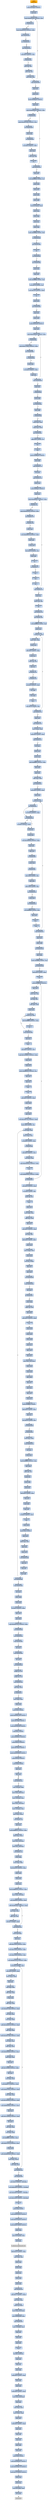 digraph G {
node[shape=rectangle,style=filled,fillcolor=lightsteelblue,color=lightsteelblue]
bgcolor="transparent"
a0x00581603pushl_ecx[label="start\npushl %ecx",fillcolor="orange",color="lightgrey"];
a0x00581604pushl_0xc6085UINT32[label="0x00581604\npushl $0xc6085<UINT32>"];
a0x00581609popl_ecx[label="0x00581609\npopl %ecx"];
a0x0058160acmpl_0x8de81b0eUINT32_edi[label="0x0058160a\ncmpl $0x8de81b0e<UINT32>, %edi"];
a0x00581610je_0x0058161a[label="0x00581610\nje 0x0058161a"];
a0x00581612cmpl_0xa66cf55fUINT32_edx[label="0x00581612\ncmpl $0xa66cf55f<UINT32>, %edx"];
a0x00581618jne_0x0058161b[label="0x00581618\njne 0x0058161b"];
a0x0058161bjns_0x00581625[label="0x0058161b\njns 0x00581625"];
a0x0058161djne_0x00581625[label="0x0058161d\njne 0x00581625"];
a0x00581625subl_0x0UINT32_esi[label="0x00581625\nsubl $0x0<UINT32>, %esi"];
a0x0058162bje_0x00581635[label="0x0058162b\nje 0x00581635"];
a0x00581635xorb_dl_ah[label="0x00581635\nxorb %dl, %ah"];
a0x00581637xorb_dl_ah[label="0x00581637\nxorb %dl, %ah"];
a0x00581639testl_edi_edi[label="0x00581639\ntestl %edi, %edi"];
a0x0058163bloop_0x0058160a[label="0x0058163b\nloop 0x0058160a"];
a0x0058163dpopl_ecx[label="0x0058163d\npopl %ecx"];
a0x0058163epushl_ecx[label="0x0058163e\npushl %ecx"];
a0x0058163fpushl_0xbb929UINT32[label="0x0058163f\npushl $0xbb929<UINT32>"];
a0x00581644popl_ecx[label="0x00581644\npopl %ecx"];
a0x00581645cmpl_0xa9e9bde6UINT32_edi[label="0x00581645\ncmpl $0xa9e9bde6<UINT32>, %edi"];
a0x0058164bje_0x00581655[label="0x0058164b\nje 0x00581655"];
a0x0058164dcmpl_0xa28b7a8aUINT32_edi[label="0x0058164d\ncmpl $0xa28b7a8a<UINT32>, %edi"];
a0x00581653jne_0x00581656[label="0x00581653\njne 0x00581656"];
a0x00581656pushl_ebp[label="0x00581656\npushl %ebp"];
a0x00581657jle_0x0058165f[label="0x00581657\njle 0x0058165f"];
a0x00581659xorl_0x0UINT32_ebx[label="0x00581659\nxorl $0x0<UINT32>, %ebx"];
a0x0058165fpopl_ebp[label="0x0058165f\npopl %ebp"];
a0x00581660testb_dl_dl[label="0x00581660\ntestb %dl, %dl"];
a0x00581662cld_[label="0x00581662\ncld "];
a0x00581663loop_0x00581645[label="0x00581663\nloop 0x00581645"];
a0x00581665popl_ecx[label="0x00581665\npopl %ecx"];
a0x00581666rolw_0xffffffd0UINT8_si[label="0x00581666\nrolw $0xffffffd0<UINT8>, %si"];
a0x0058166apushl_eax[label="0x0058166a\npushl %eax"];
a0x0058166bpushl_ecx[label="0x0058166b\npushl %ecx"];
a0x0058166cpushl_edx[label="0x0058166c\npushl %edx"];
a0x0058166dpushl_ebx[label="0x0058166d\npushl %ebx"];
a0x0058166eleal_0x10esp__eax[label="0x0058166e\nleal 0x10(%esp), %eax"];
a0x00581672pushl_eax[label="0x00581672\npushl %eax"];
a0x00581673pushl_ebp[label="0x00581673\npushl %ebp"];
a0x00581674pushl_esi[label="0x00581674\npushl %esi"];
a0x00581675pushl_edi[label="0x00581675\npushl %edi"];
a0x00581676andw_0xffffffffUINT8_bx[label="0x00581676\nandw $0xffffffff<UINT8>, %bx"];
a0x0058167aje_0x00581682[label="0x0058167a\nje 0x00581682"];
a0x0058167cjae_0x00581682[label="0x0058167c\njae 0x00581682"];
a0x00581682cld_[label="0x00581682\ncld "];
a0x00581683jg_0x0058168c[label="0x00581683\njg 0x0058168c"];
a0x00581685jle_0x0058168c[label="0x00581685\njle 0x0058168c"];
a0x0058168cpushl_esi[label="0x0058168c\npushl %esi"];
a0x0058168dpopl_esi[label="0x0058168d\npopl %esi"];
a0x0058168eandw_0xffffffffUINT8_ax[label="0x0058168e\nandw $0xffffffff<UINT8>, %ax"];
a0x00581692rolw_0x70UINT8_cx[label="0x00581692\nrolw $0x70<UINT8>, %cx"];
a0x00581696movl_0x13fUINT32_edx[label="0x00581696\nmovl $0x13f<UINT32>, %edx"];
a0x0058169bclc_[label="0x0058169b\nclc "];
a0x0058169cpushl_ecx[label="0x0058169c\npushl %ecx"];
a0x0058169djae_0x005816a5[label="0x0058169d\njae 0x005816a5"];
a0x005816a5popl_ecx[label="0x005816a5\npopl %ecx"];
a0x005816a6pushl_ecx[label="0x005816a6\npushl %ecx"];
a0x005816a7pushl_0xbd7dfUINT32[label="0x005816a7\npushl $0xbd7df<UINT32>"];
a0x005816acpopl_ecx[label="0x005816ac\npopl %ecx"];
a0x005816adcmpl_0x9c5bf446UINT32_ecx[label="0x005816ad\ncmpl $0x9c5bf446<UINT32>, %ecx"];
a0x005816b3je_0x005816bd[label="0x005816b3\nje 0x005816bd"];
a0x005816b5cmpl_0x9c11c9eaUINT32_ebx[label="0x005816b5\ncmpl $0x9c11c9ea<UINT32>, %ebx"];
a0x005816bbjne_0x005816be[label="0x005816bb\njne 0x005816be"];
a0x005816beja_0x005816c8[label="0x005816be\nja 0x005816c8"];
a0x005816c0pushl_eax[label="0x005816c0\npushl %eax"];
a0x005816c1xorl_0x0UINT32_eax[label="0x005816c1\nxorl $0x0<UINT32>, %eax"];
a0x005816c7popl_eax[label="0x005816c7\npopl %eax"];
a0x005816c8loop_0x005816ad[label="0x005816c8\nloop 0x005816ad"];
a0x005816capopl_ecx[label="0x005816ca\npopl %ecx"];
a0x005816cbjl_0x005816d5[label="0x005816cb\njl 0x005816d5"];
a0x005816cdpushl_ebp[label="0x005816cd\npushl %ebp"];
a0x005816cejnl_0x005816d4[label="0x005816ce\njnl 0x005816d4"];
a0x005816d4popl_ebp[label="0x005816d4\npopl %ebp"];
a0x005816d5jl_0x005816db[label="0x005816d5\njl 0x005816db"];
a0x005816d7xchgl_eax_edx[label="0x005816d7\nxchgl %eax, %edx"];
a0x005816d9xchgl_eax_edx[label="0x005816d9\nxchgl %eax, %edx"];
a0x005816dbjae_0x005816e3[label="0x005816db\njae 0x005816e3"];
a0x005816e3addb_0x0UINT8_cl[label="0x005816e3\naddb $0x0<UINT8>, %cl"];
a0x005816e6cmc_[label="0x005816e6\ncmc "];
a0x005816e7nop_[label="0x005816e7\nnop "];
a0x005816e8pushl_0xfffff949UINT32[label="0x005816e8\npushl $0xfffff949<UINT32>"];
a0x005816edpopl_ebp[label="0x005816ed\npopl %ebp"];
a0x005816eeloop_0x00581712[label="0x005816ee\nloop 0x00581712"];
a0x00581712incl_ecx[label="0x00581712\nincl %ecx"];
a0x00581713jmp_0x00581745[label="0x00581713\njmp 0x00581745"];
a0x00581745pushl_ecx[label="0x00581745\npushl %ecx"];
a0x00581746pushl_0x9faa3UINT32[label="0x00581746\npushl $0x9faa3<UINT32>"];
a0x0058174bpopl_ecx[label="0x0058174b\npopl %ecx"];
a0x0058174ccmpl_0xadbbdfccUINT32_esp[label="0x0058174c\ncmpl $0xadbbdfcc<UINT32>, %esp"];
a0x00581752je_0x0058175c[label="0x00581752\nje 0x0058175c"];
a0x00581754cmpl_0x84e825f3UINT32_ebx[label="0x00581754\ncmpl $0x84e825f3<UINT32>, %ebx"];
a0x0058175ajne_0x0058175d[label="0x0058175a\njne 0x0058175d"];
a0x0058175dja_0x00581766[label="0x0058175d\nja 0x00581766"];
a0x0058175fpushl_edx[label="0x0058175f\npushl %edx"];
a0x00581760movl_0xb00f314UINT32_edx[label="0x00581760\nmovl $0xb00f314<UINT32>, %edx"];
a0x00581765popl_edx[label="0x00581765\npopl %edx"];
a0x00581766pushl_ebx[label="0x00581766\npushl %ebx"];
a0x00581767rolw_0x70UINT8_di[label="0x00581767\nrolw $0x70<UINT8>, %di"];
a0x0058176bpopl_ebx[label="0x0058176b\npopl %ebx"];
a0x0058176cstc_[label="0x0058176c\nstc "];
a0x0058176djnl_0x00581777[label="0x0058176d\njnl 0x00581777"];
a0x00581777cmc_[label="0x00581777\ncmc "];
a0x00581778cmc_[label="0x00581778\ncmc "];
a0x00581779stc_[label="0x00581779\nstc "];
a0x0058177aloop_0x0058174c[label="0x0058177a\nloop 0x0058174c"];
a0x0058177cpopl_ecx[label="0x0058177c\npopl %ecx"];
a0x0058177dtestw_ax_ax[label="0x0058177d\ntestw %ax, %ax"];
a0x00581780cld_[label="0x00581780\ncld "];
a0x00581781call_0x00581786[label="0x00581781\ncall 0x00581786"];
a0x00581786jbe_0x0058178b[label="0x00581786\njbe 0x0058178b"];
a0x00581788rolb_0xffffffe0UINT8_ah[label="0x00581788\nrolb $0xffffffe0<UINT8>, %ah"];
a0x0058178bpushl_ecx[label="0x0058178b\npushl %ecx"];
a0x0058178cmovzbl_cl_ecx[label="0x0058178c\nmovzbl %cl, %ecx"];
a0x0058178fcmpl_ebx_ebx[label="0x0058178f\ncmpl %ebx, %ebx"];
a0x00581791pushl_ecx[label="0x00581791\npushl %ecx"];
a0x00581792addl_0x4UINT8_esp[label="0x00581792\naddl $0x4<UINT8>, %esp"];
a0x00581795pushl_ecx[label="0x00581795\npushl %ecx"];
a0x00581796testw_sp_sp[label="0x00581796\ntestw %sp, %sp"];
a0x00581799popl_ecx[label="0x00581799\npopl %ecx"];
a0x0058179ajg_0x005817a4[label="0x0058179a\njg 0x005817a4"];
a0x0058179cjp_0x005817a4[label="0x0058179c\njp 0x005817a4"];
a0x0058179eorl_0x0UINT32_esi[label="0x0058179e\norl $0x0<UINT32>, %esi"];
a0x005817a4incl_ebp[label="0x005817a4\nincl %ebp"];
a0x005817a5decl_ebp[label="0x005817a5\ndecl %ebp"];
a0x005817a6cmc_[label="0x005817a6\ncmc "];
a0x005817a7rolw_0x70UINT8_ax[label="0x005817a7\nrolw $0x70<UINT8>, %ax"];
a0x005817abloop_0x0058178c[label="0x005817ab\nloop 0x0058178c"];
a0x005817adpopl_ecx[label="0x005817ad\npopl %ecx"];
a0x005817aejmp_0x005817d1[label="0x005817ae\njmp 0x005817d1"];
a0x005817d1movl_esp__ebx[label="0x005817d1\nmovl (%esp), %ebx"];
a0x005817d4addl_0x4UINT8_esp[label="0x005817d4\naddl $0x4<UINT8>, %esp"];
a0x005817d7loop_0x005817fc[label="0x005817d7\nloop 0x005817fc"];
a0x005817fcincl_ecx[label="0x005817fc\nincl %ecx"];
a0x005817fdpushl_ecx[label="0x005817fd\npushl %ecx"];
a0x005817fepushl_eax[label="0x005817fe\npushl %eax"];
a0x005817ffandl_0xffffffffUINT32_eax[label="0x005817ff\nandl $0xffffffff<UINT32>, %eax"];
a0x00581804popl_eax[label="0x00581804\npopl %eax"];
a0x00581805popl_ecx[label="0x00581805\npopl %ecx"];
a0x00581806addl_ebx_ebp[label="0x00581806\naddl %ebx, %ebp"];
a0x00581808jbe_0x00581810[label="0x00581808\njbe 0x00581810"];
a0x00581810addl_0x0UINT8_eax[label="0x00581810\naddl $0x0<UINT8>, %eax"];
a0x00581813pushl_ecx[label="0x00581813\npushl %ecx"];
a0x00581814movzbl_cl_ecx[label="0x00581814\nmovzbl %cl, %ecx"];
a0x00581817jbe_0x0058181e[label="0x00581817\njbe 0x0058181e"];
a0x00581819xorl_0x0UINT32_eax[label="0x00581819\nxorl $0x0<UINT32>, %eax"];
a0x0058181ejae_0x00581825[label="0x0058181e\njae 0x00581825"];
a0x00581825pushl_ecx[label="0x00581825\npushl %ecx"];
a0x00581826pushl_edi[label="0x00581826\npushl %edi"];
a0x00581827testl_0x2806cf9UINT32_eax[label="0x00581827\ntestl $0x2806cf9<UINT32>, %eax"];
a0x0058182cpopl_edi[label="0x0058182c\npopl %edi"];
a0x0058182dpopl_ecx[label="0x0058182d\npopl %ecx"];
a0x0058182ejp_0x00581838[label="0x0058182e\njp 0x00581838"];
a0x00581830pushl_edx[label="0x00581830\npushl %edx"];
a0x00581831jl_0x00581837[label="0x00581831\njl 0x00581837"];
a0x00581833subw_0x0UINT8_bx[label="0x00581833\nsubw $0x0<UINT8>, %bx"];
a0x00581837popl_edx[label="0x00581837\npopl %edx"];
a0x00581838addw_0x0UINT8_bp[label="0x00581838\naddw $0x0<UINT8>, %bp"];
a0x0058183cjnp_0x00581845[label="0x0058183c\njnp 0x00581845"];
a0x0058183epushl_eax[label="0x0058183e\npushl %eax"];
a0x0058183fjbe_0x00581844[label="0x0058183f\njbe 0x00581844"];
a0x00581841roll_0xffffffa0UINT8_edi[label="0x00581841\nroll $0xffffffa0<UINT8>, %edi"];
a0x00581844popl_eax[label="0x00581844\npopl %eax"];
a0x00581845fnop_[label="0x00581845\nfnop "];
a0x00581847cmc_[label="0x00581847\ncmc "];
a0x00581848loop_0x00581814[label="0x00581848\nloop 0x00581814"];
a0x00581820orl_0x0UINT32_eax[label="0x00581820\norl $0x0<UINT32>, %eax"];
a0x0058184apopl_ecx[label="0x0058184a\npopl %ecx"];
a0x0058184bpushl_ebp[label="0x0058184b\npushl %ebp"];
a0x0058184cjnl_0x00581851[label="0x0058184c\njnl 0x00581851"];
a0x00581851popl_ebp[label="0x00581851\npopl %ebp"];
a0x00581852andw_0xffffffffUINT8_sp[label="0x00581852\nandw $0xffffffff<UINT8>, %sp"];
a0x00581856jnl_0x0058185b[label="0x00581856\njnl 0x0058185b"];
a0x00581858addl_0x0UINT8_ebp[label="0x00581858\naddl $0x0<UINT8>, %ebp"];
a0x0058185bnop_[label="0x0058185b\nnop "];
a0x0058185cpushl_0xfffff87dUINT32[label="0x0058185c\npushl $0xfffff87d<UINT32>"];
a0x00581861popl_edi[label="0x00581861\npopl %edi"];
a0x00581862testw_ax_ax[label="0x00581862\ntestw %ax, %ax"];
a0x00581865orb_bh_bh[label="0x00581865\norb %bh, %bh"];
a0x00581867addl_ebx_edi[label="0x00581867\naddl %ebx, %edi"];
a0x00581869pushl_ecx[label="0x00581869\npushl %ecx"];
a0x0058186amovzbl_cl_ecx[label="0x0058186a\nmovzbl %cl, %ecx"];
a0x0058186dandl_0xffffffffUINT32_ecx[label="0x0058186d\nandl $0xffffffff<UINT32>, %ecx"];
a0x00581873clc_[label="0x00581873\nclc "];
a0x00581874loop_0x0058186a[label="0x00581874\nloop 0x0058186a"];
a0x00581876popl_ecx[label="0x00581876\npopl %ecx"];
a0x00581877cmc_[label="0x00581877\ncmc "];
a0x00581878subl_0x0UINT32_esi[label="0x00581878\nsubl $0x0<UINT32>, %esi"];
a0x0058187ecmpl_0x7e206997UINT32_ecx[label="0x0058187e\ncmpl $0x7e206997<UINT32>, %ecx"];
a0x00581884pushl_esi[label="0x00581884\npushl %esi"];
a0x00581885pushl_esi[label="0x00581885\npushl %esi"];
a0x00581886testw_0xffffb934UINT16_ax[label="0x00581886\ntestw $0xffffb934<UINT16>, %ax"];
a0x0058188apopl_esi[label="0x0058188a\npopl %esi"];
a0x0058188bpopl_esi[label="0x0058188b\npopl %esi"];
a0x0058188cstd_[label="0x0058188c\nstd "];
a0x0058188dcld_[label="0x0058188d\ncld "];
a0x0058188esubl_0x0UINT32_eax[label="0x0058188e\nsubl $0x0<UINT32>, %eax"];
a0x00581894pushl_ebx[label="0x00581894\npushl %ebx"];
a0x00581895decl_ebx[label="0x00581895\ndecl %ebx"];
a0x00581896popl_ebx[label="0x00581896\npopl %ebx"];
a0x00581897testl_0xcc601741UINT32_eax[label="0x00581897\ntestl $0xcc601741<UINT32>, %eax"];
a0x0058189csubw_0x0UINT8_di[label="0x0058189c\nsubw $0x0<UINT8>, %di"];
a0x005818a0leal_edi__esi[label="0x005818a0\nleal (%edi), %esi"];
a0x005818a2movl_esi__esi[label="0x005818a2\nmovl (%esi), %esi"];
a0x005818a4roll_0x60UINT8_ecx[label="0x005818a4\nroll $0x60<UINT8>, %ecx"];
a0x005818a7je_0x005818af[label="0x005818a7\nje 0x005818af"];
a0x005818a9subl_0x0UINT32_ecx[label="0x005818a9\nsubl $0x0<UINT32>, %ecx"];
a0x005818afleal_esi__esi[label="0x005818af\nleal (%esi), %esi"];
a0x005818b1cmpl_0x83ae6c6cUINT32_eax[label="0x005818b1\ncmpl $0x83ae6c6c<UINT32>, %eax"];
a0x005818b6cmc_[label="0x005818b6\ncmc "];
a0x005818b7testl_0xff000000UINT32_edi_[label="0x005818b7\ntestl $0xff000000<UINT32>, (%edi)"];
a0x005818bdje_0x0058185c[label="0x005818bd\nje 0x0058185c"];
a0x005818c3subl_0x0UINT32_eax[label="0x005818c3\nsubl $0x0<UINT32>, %eax"];
a0x005818c8orw_0x0UINT8_dx[label="0x005818c8\norw $0x0<UINT8>, %dx"];
a0x005818cctestb_bl_bl[label="0x005818cc\ntestb %bl, %bl"];
a0x005818cecmc_[label="0x005818ce\ncmc "];
a0x005818cfpushl_ecx[label="0x005818cf\npushl %ecx"];
a0x005818d0movl_edx_ecx[label="0x005818d0\nmovl %edx, %ecx"];
a0x005818d2addl_ecx_esi[label="0x005818d2\naddl %ecx, %esi"];
a0x005818d4popl_ecx[label="0x005818d4\npopl %ecx"];
a0x005818d5subl_0x0UINT32_eax[label="0x005818d5\nsubl $0x0<UINT32>, %eax"];
a0x005818daorb_dh_dh[label="0x005818da\norb %dh, %dh"];
a0x005818dcaddl_0x0UINT8_edx[label="0x005818dc\naddl $0x0<UINT8>, %edx"];
a0x005818dfpushl_eax[label="0x005818df\npushl %eax"];
a0x005818e0movl_ebp__eax[label="0x005818e0\nmovl (%ebp), %eax"];
a0x005818e3pushl_eax[label="0x005818e3\npushl %eax"];
a0x005818e4xorl_esi_esp_[label="0x005818e4\nxorl %esi, (%esp)"];
a0x005818e7popl_esi[label="0x005818e7\npopl %esi"];
a0x005818e8popl_eax[label="0x005818e8\npopl %eax"];
a0x005818e9jno_0x005818ef[label="0x005818e9\njno 0x005818ef"];
a0x005818efloop_0x0058193e[label="0x005818ef\nloop 0x0058193e"];
a0x0058193eincl_ecx[label="0x0058193e\nincl %ecx"];
a0x0058193fjl_0x00581945[label="0x0058193f\njl 0x00581945"];
a0x00581941pushl_ebp[label="0x00581941\npushl %ebp"];
a0x00581942cmpb_dl_dh[label="0x00581942\ncmpb %dl, %dh"];
a0x00581944popl_ebp[label="0x00581944\npopl %ebp"];
a0x00581945addl_0x0UINT32_ebx[label="0x00581945\naddl $0x0<UINT32>, %ebx"];
a0x0058194bclc_[label="0x0058194b\nclc "];
a0x0058194cpushl_edi[label="0x0058194c\npushl %edi"];
a0x0058194dpushl_eax[label="0x0058194d\npushl %eax"];
a0x0058194epushl_ebp[label="0x0058194e\npushl %ebp"];
a0x0058194fpushl_esi[label="0x0058194f\npushl %esi"];
a0x00581950popl_eax[label="0x00581950\npopl %eax"];
a0x00581951popl_edi[label="0x00581951\npopl %edi"];
a0x00581952stosl_eax_es_edi_[label="0x00581952\nstosl %eax, %es:(%edi)"];
a0x00581953pushl_eax[label="0x00581953\npushl %eax"];
a0x00581954pushl_edi[label="0x00581954\npushl %edi"];
a0x00581955popl_ebp[label="0x00581955\npopl %ebp"];
a0x00581956popl_esi[label="0x00581956\npopl %esi"];
a0x00581957popl_eax[label="0x00581957\npopl %eax"];
a0x00581958popl_edi[label="0x00581958\npopl %edi"];
a0x00581959pushl_esi[label="0x00581959\npushl %esi"];
a0x0058195apushl_0xffffffccUINT8[label="0x0058195a\npushl $0xffffffcc<UINT8>"];
a0x0058195caddl_0x4UINT8_esp[label="0x0058195c\naddl $0x4<UINT8>, %esp"];
a0x0058195fpopl_esi[label="0x0058195f\npopl %esi"];
a0x00581960rorl_0x20UINT8_esi[label="0x00581960\nrorl $0x20<UINT8>, %esi"];
a0x00581963jle_0x00581969[label="0x00581963\njle 0x00581969"];
a0x00581965jo_0x00581969[label="0x00581965\njo 0x00581969"];
a0x00581967movl_ecx_ecx[label="0x00581967\nmovl %ecx, %ecx"];
a0x00581969loop_0x00581975[label="0x00581969\nloop 0x00581975"];
a0x00581975incl_ecx[label="0x00581975\nincl %ecx"];
a0x00581976pushl_ebp[label="0x00581976\npushl %ebp"];
a0x00581977andl_0xffffffffUINT32_esi[label="0x00581977\nandl $0xffffffff<UINT32>, %esi"];
a0x0058197dpopl_ebp[label="0x0058197d\npopl %ebp"];
a0x0058197eandw_di_di[label="0x0058197e\nandw %di, %di"];
a0x00581981pushl_esi[label="0x00581981\npushl %esi"];
a0x00581982pushl_ebp[label="0x00581982\npushl %ebp"];
a0x00581983pushl_ecx[label="0x00581983\npushl %ecx"];
a0x00581984addl_0x0UINT8_eax[label="0x00581984\naddl $0x0<UINT8>, %eax"];
a0x00581987popl_ecx[label="0x00581987\npopl %ecx"];
a0x00581988popl_ebp[label="0x00581988\npopl %ebp"];
a0x00581989popl_esi[label="0x00581989\npopl %esi"];
a0x0058198aorl_0x0UINT32_edi[label="0x0058198a\norl $0x0<UINT32>, %edi"];
a0x00581990nop_[label="0x00581990\nnop "];
a0x00581991pushl_eax[label="0x00581991\npushl %eax"];
a0x00581992pushl_0x1UINT8[label="0x00581992\npushl $0x1<UINT8>"];
a0x00581994popl_eax[label="0x00581994\npopl %eax"];
a0x00581995addl_eax_edi[label="0x00581995\naddl %eax, %edi"];
a0x00581997popl_eax[label="0x00581997\npopl %eax"];
a0x00581998pushl_esi[label="0x00581998\npushl %esi"];
a0x00581999call_0x00581a84[label="0x00581999\ncall 0x00581a84"];
a0x00581a84popl_esi[label="0x00581a84\npopl %esi"];
a0x00581a85popl_esi[label="0x00581a85\npopl %esi"];
a0x00581a86decl_edx[label="0x00581a86\ndecl %edx"];
a0x00581a87jne_0x005818a0[label="0x00581a87\njne 0x005818a0"];
a0x00581a8dloop_0x00581aeb[label="0x00581a8d\nloop 0x00581aeb"];
a0x00581aebincl_ecx[label="0x00581aeb\nincl %ecx"];
a0x00581aecpushl_ebp[label="0x00581aec\npushl %ebp"];
a0x00581aedpushl_eax[label="0x00581aed\npushl %eax"];
a0x00581aeeorl_0x0UINT32_ebp[label="0x00581aee\norl $0x0<UINT32>, %ebp"];
a0x00581af4popl_eax[label="0x00581af4\npopl %eax"];
a0x00581af5popl_ebp[label="0x00581af5\npopl %ebp"];
a0x00581af6cmpl_0xa0603782UINT32_eax[label="0x00581af6\ncmpl $0xa0603782<UINT32>, %eax"];
a0x00581afbjne_0x00581b05[label="0x00581afb\njne 0x00581b05"];
a0x00581b05jmp_0x00581b53[label="0x00581b05\njmp 0x00581b53"];
a0x00581b53loop_0x00581b6c[label="0x00581b53\nloop 0x00581b6c"];
a0x00581b6cincl_ecx[label="0x00581b6c\nincl %ecx"];
a0x00581b6dloop_0x00581bda[label="0x00581b6d\nloop 0x00581bda"];
a0x00581bdaincl_ecx[label="0x00581bda\nincl %ecx"];
a0x00581bdbjae_0x00581be1[label="0x00581bdb\njae 0x00581be1"];
a0x00581bddxchgb_cl_al[label="0x00581bdd\nxchgb %cl, %al"];
a0x00581bdfxchgb_cl_al[label="0x00581bdf\nxchgb %cl, %al"];
a0x00581be1jmp_0x00581c83[label="0x00581be1\njmp 0x00581c83"];
a0x00581c83xorl_esi_esi[label="0x00581c83\nxorl %esi, %esi"];
a0x00581c85je_0x005810cf[label="0x00581c85\nje 0x005810cf"];
a0x005810cfmovl_edx_eax[label="0x005810cf\nmovl %edx, %eax"];
a0x005810d1pushl_eax[label="0x005810d1\npushl %eax"];
a0x005810d2pushl_0x0UINT8[label="0x005810d2\npushl $0x0<UINT8>"];
a0x005810d4pushl_0x98465186UINT32[label="0x005810d4\npushl $0x98465186<UINT32>"];
a0x005810d9pushl_0x7f038UINT32[label="0x005810d9\npushl $0x7f038<UINT32>"];
a0x005810depushl_0xc40a168UINT32[label="0x005810de\npushl $0xc40a168<UINT32>"];
a0x005810e3pushl_0x1UINT8[label="0x005810e3\npushl $0x1<UINT8>"];
a0x005810e5pushl_0x40001cUINT32[label="0x005810e5\npushl $0x40001c<UINT32>"];
a0x005810eapushl_0xa23UINT32[label="0x005810ea\npushl $0xa23<UINT32>"];
a0x005810efpushl_0x7f034UINT32[label="0x005810ef\npushl $0x7f034<UINT32>"];
a0x005810f4pushl_0xab168c00UINT32[label="0x005810f4\npushl $0xab168c00<UINT32>"];
a0x005810f9pushl_0xc98UINT32[label="0x005810f9\npushl $0xc98<UINT32>"];
a0x005810fepushl_0x8UINT8[label="0x005810fe\npushl $0x8<UINT8>"];
a0x00581100popl_ecx[label="0x00581100\npopl %ecx"];
a0x00581101popl_eax[label="0x00581101\npopl %eax"];
a0x00581102loop_0x00581101[label="0x00581102\nloop 0x00581101"];
a0x00581104movl__4esp__eax[label="0x00581104\nmovl -4(%esp), %eax"];
a0x00581108movl_eax_0x8esp_[label="0x00581108\nmovl %eax, 0x8(%esp)"];
a0x0058110cmovl__24esp__eax[label="0x0058110c\nmovl -24(%esp), %eax"];
a0x00581110movl_eax_0x4esp_[label="0x00581110\nmovl %eax, 0x4(%esp)"];
a0x00581114movl__32esp__eax[label="0x00581114\nmovl -32(%esp), %eax"];
a0x00581118movl_eax_esp_[label="0x00581118\nmovl %eax, (%esp)"];
a0x0058111bcall_0x00581120[label="0x0058111b\ncall 0x00581120"];
a0x00581120popl_eax[label="0x00581120\npopl %eax"];
a0x00581121andl_0xfffff000UINT32_eax[label="0x00581121\nandl $0xfffff000<UINT32>, %eax"];
a0x00581126addl_eax_esp_[label="0x00581126\naddl %eax, (%esp)"];
a0x00581129addl_eax_0x4esp_[label="0x00581129\naddl %eax, 0x4(%esp)"];
a0x0058112daddl_eax_0x8esp_[label="0x0058112d\naddl %eax, 0x8(%esp)"];
a0x00581131call_0x00581147[label="0x00581131\ncall 0x00581147"];
a0x00581147pushl_ebp[label="0x00581147\npushl %ebp"];
a0x00581148movl_esp_ebp[label="0x00581148\nmovl %esp, %ebp"];
a0x0058114asubl_0x200UINT32_esp[label="0x0058114a\nsubl $0x200<UINT32>, %esp"];
a0x00581150pushl_ebx[label="0x00581150\npushl %ebx"];
a0x00581151pushl_edi[label="0x00581151\npushl %edi"];
a0x00581152pushl_esi[label="0x00581152\npushl %esi"];
a0x00581153andl_0xffff0000UINT32_eax[label="0x00581153\nandl $0xffff0000<UINT32>, %eax"];
a0x00581158movl_eax__80ebp_[label="0x00581158\nmovl %eax, -80(%ebp)"];
a0x0058115bmovl_0x8000UINT32_ecx[label="0x0058115b\nmovl $0x8000<UINT32>, %ecx"];
a0x00581160addl_0xaf631837UINT32_eax[label="0x00581160\naddl $0xaf631837<UINT32>, %eax"];
a0x00581165xorl_eax_ebx[label="0x00581165\nxorl %eax, %ebx"];
a0x00581167addw_ax_bx[label="0x00581167\naddw %ax, %bx"];
a0x0058116aroll_0x7UINT8_ebx[label="0x0058116a\nroll $0x7<UINT8>, %ebx"];
a0x0058116dloop_0x00581160[label="0x0058116d\nloop 0x00581160"];
a0x0058116fpushl_0x8ebp_[label="0x0058116f\npushl 0x8(%ebp)"];
a0x00581172popl_ecx[label="0x00581172\npopl %ecx"];
a0x00581173addl_0x15200UINT32_ecx[label="0x00581173\naddl $0x15200<UINT32>, %ecx"];
a0x00581179movl_0x15200UINT32_ebx[label="0x00581179\nmovl $0x15200<UINT32>, %ebx"];
a0x0058117emovl_0x15200UINT32_edi[label="0x0058117e\nmovl $0x15200<UINT32>, %edi"];
a0x00581183movl_0x94b16c33UINT32_edx[label="0x00581183\nmovl $0x94b16c33<UINT32>, %edx"];
a0x00581188subl_0x4UINT8_edi[label="0x00581188\nsubl $0x4<UINT8>, %edi"];
a0x0058118bsubl_0x4UINT8_ecx[label="0x0058118b\nsubl $0x4<UINT8>, %ecx"];
a0x0058118emovl_ecx__eax[label="0x0058118e\nmovl (%ecx), %eax"];
a0x00581190negl_eax[label="0x00581190\nnegl %eax"];
a0x00581192subl_edx_eax[label="0x00581192\nsubl %edx, %eax"];
a0x00581194addl_edi_eax[label="0x00581194\naddl %edi, %eax"];
a0x00581196bswap_eax[label="0x00581196\nbswap %eax"];
a0x00581198addl_edi_eax[label="0x00581198\naddl %edi, %eax"];
a0x0058119asubl_0xba857ee6UINT32_eax[label="0x0058119a\nsubl $0xba857ee6<UINT32>, %eax"];
a0x005811a0xorl_edi_eax[label="0x005811a0\nxorl %edi, %eax"];
a0x005811a2xorl_edx_eax[label="0x005811a2\nxorl %edx, %eax"];
a0x005811a4addl_0x1baaaa7aUINT32_eax[label="0x005811a4\naddl $0x1baaaa7a<UINT32>, %eax"];
a0x005811aaaddl_edi_eax[label="0x005811aa\naddl %edi, %eax"];
a0x005811acaddl_0x3d33728bUINT32_edx[label="0x005811ac\naddl $0x3d33728b<UINT32>, %edx"];
a0x005811b2xorl_edx_eax[label="0x005811b2\nxorl %edx, %eax"];
a0x005811b4addl_edi_eax[label="0x005811b4\naddl %edi, %eax"];
a0x005811b6subl_0x9e06d0efUINT32_eax[label="0x005811b6\nsubl $0x9e06d0ef<UINT32>, %eax"];
a0x005811bcaddl_edx_eax[label="0x005811bc\naddl %edx, %eax"];
a0x005811benegl_eax[label="0x005811be\nnegl %eax"];
a0x005811c0addl_0x7033f93UINT32_edx[label="0x005811c0\naddl $0x7033f93<UINT32>, %edx"];
a0x005811c6notl_eax[label="0x005811c6\nnotl %eax"];
a0x005811c8xorl_edx_eax[label="0x005811c8\nxorl %edx, %eax"];
a0x005811casubl_0xd6277UINT32_eax[label="0x005811ca\nsubl $0xd6277<UINT32>, %eax"];
a0x005811d0addl_0xdb25c841UINT32_eax[label="0x005811d0\naddl $0xdb25c841<UINT32>, %eax"];
a0x005811d6subl_edx_eax[label="0x005811d6\nsubl %edx, %eax"];
a0x005811d8subl_0x22606d1eUINT32_edx[label="0x005811d8\nsubl $0x22606d1e<UINT32>, %edx"];
a0x005811desubl_0xf694e900UINT32_eax[label="0x005811de\nsubl $0xf694e900<UINT32>, %eax"];
a0x005811e4negl_eax[label="0x005811e4\nnegl %eax"];
a0x005811e6addl_0x51ce8009UINT32_eax[label="0x005811e6\naddl $0x51ce8009<UINT32>, %eax"];
a0x005811ecnotl_eax[label="0x005811ec\nnotl %eax"];
a0x005811eesubl_edi_eax[label="0x005811ee\nsubl %edi, %eax"];
a0x005811f0xorl_edx_eax[label="0x005811f0\nxorl %edx, %eax"];
a0x005811f2rorl_0xffffff81UINT8_eax[label="0x005811f2\nrorl $0xffffff81<UINT8>, %eax"];
a0x005811f5addl_0x8f72ec1aUINT32_eax[label="0x005811f5\naddl $0x8f72ec1a<UINT32>, %eax"];
a0x005811fbbswap_eax[label="0x005811fb\nbswap %eax"];
a0x005811fdaddl_0x68b98cabUINT32_edx[label="0x005811fd\naddl $0x68b98cab<UINT32>, %edx"];
a0x00581203movl_eax_ecx_[label="0x00581203\nmovl %eax, (%ecx)"];
a0x00581205testl_edi_edi[label="0x00581205\ntestl %edi, %edi"];
a0x00581207jne_0x00581188[label="0x00581207\njne 0x00581188"];
a0x0058120dcall_0x0058159b[label="0x0058120d\ncall 0x0058159b"];
a0x0058159bmovl_0x0UINT32__68ebp_[label="0x0058159b\nmovl $0x0<UINT32>, -68(%ebp)"];
a0x005815a2movl_0x81000UINT32__72ebp_[label="0x005815a2\nmovl $0x81000<UINT32>, -72(%ebp)"];
a0x005815a9movl_0x1603UINT32__76ebp_[label="0x005815a9\nmovl $0x1603<UINT32>, -76(%ebp)"];
a0x005815b0movl_0x15200UINT32__84ebp_[label="0x005815b0\nmovl $0x15200<UINT32>, -84(%ebp)"];
a0x005815b7ret[label="0x005815b7\nret"];
a0x00581212pushl_0x0UINT8[label="0x00581212\npushl $0x0<UINT8>"];
a0x00581214pushl_0x6c6c642eUINT32[label="0x00581214\npushl $0x6c6c642e<UINT32>"];
a0x00581219pushl_0x32336c65UINT32[label="0x00581219\npushl $0x32336c65<UINT32>"];
a0x0058121epushl_0x6e72656bUINT32[label="0x0058121e\npushl $0x6e72656b<UINT32>"];
a0x00581223pushl_esp[label="0x00581223\npushl %esp"];
a0x00581224movl_0x10ebp__eax[label="0x00581224\nmovl 0x10(%ebp), %eax"];
a0x00581227call_eax_[label="0x00581227\ncall (%eax)"];
LoadLibraryA_kernel32_dll[label="LoadLibraryA@kernel32.dll",fillcolor="lightgrey",color="lightgrey"];
a0x00581229addl_0x10UINT8_esp[label="0x00581229\naddl $0x10<UINT8>, %esp"];
a0x0058122cmovl_eax_edi[label="0x0058122c\nmovl %eax, %edi"];
a0x0058122epushl_eax[label="0x0058122e\npushl %eax"];
a0x0058122fpushl_ebp[label="0x0058122f\npushl %ebp"];
a0x00581230pushl_esi[label="0x00581230\npushl %esi"];
a0x00581231pushl_edi[label="0x00581231\npushl %edi"];
a0x00581232pushl_ebx[label="0x00581232\npushl %ebx"];
a0x00581233call_0x00581238[label="0x00581233\ncall 0x00581238"];
a0x00581238addl_0x17UINT8_esp_[label="0x00581238\naddl $0x17<UINT8>, (%esp)"];
a0x0058123cxorl_eax_eax[label="0x0058123c\nxorl %eax, %eax"];
a0x0058123epushl_fs_eax_[label="0x0058123e\npushl %fs:(%eax)"];
a0x00581241movl_esp_fs_eax_[label="0x00581241\nmovl %esp, %fs:(%eax)"];
a0x00581244movl_0x00000000_eax[label="0x00581244\nmovl 0x00000000, %eax"];
a0x0058124ajmp_0x00581591[label="0x0058124a\njmp 0x00581591"];
a0x00581591movl__12ebp__ecx[label="0x00581591\nmovl -12(%ebp), %ecx"];
a0x00581594popl_esi[label="0x00581594\npopl %esi"];
a0x00581595popl_edi[label="0x00581595\npopl %edi"];
a0x00581596popl_ebx[label="0x00581596\npopl %ebx"];
a0x00581597leave_[label="0x00581597\nleave "];
a0x00581598ret_0xcUINT16[label="0x00581598\nret $0xc<UINT16>"];
a0x00581136popl_edi[label="0x00581136\npopl %edi"];
a0x00581137popl_esi[label="0x00581137\npopl %esi"];
a0x00581138popl_ebp[label="0x00581138\npopl %ebp"];
a0x00581139addl_0x4UINT8_esp[label="0x00581139\naddl $0x4<UINT8>, %esp"];
a0x0058113cpopl_ebx[label="0x0058113c\npopl %ebx"];
a0x0058113dpopl_edx[label="0x0058113d\npopl %edx"];
a0x0058113eaddl_0x8UINT8_esp[label="0x0058113e\naddl $0x8<UINT8>, %esp"];
a0x00581141movl_ecx_0x4esp_[label="0x00581141\nmovl %ecx, 0x4(%esp)"];
a0x00581145jmp_eax[label="0x00581145\njmp %eax"];
a0x0058124fmovl_fs_0_ecx[label="0x0058124f\nmovl %fs:0, %ecx"];
a0x00581256movl_ecx__esp[label="0x00581256\nmovl (%ecx), %esp"];
a0x00581258popl_fs_0[label="0x00581258\npopl %fs:0"];
a0x0058125faddl_0x4UINT8_esp[label="0x0058125f\naddl $0x4<UINT8>, %esp"];
a0x00581262popl_ebx[label="0x00581262\npopl %ebx"];
a0x00581263popl_edi[label="0x00581263\npopl %edi"];
a0x00581264popl_esi[label="0x00581264\npopl %esi"];
a0x00581265popl_ebp[label="0x00581265\npopl %ebp"];
a0x00581266popl_eax[label="0x00581266\npopl %eax"];
a0x00581267pushl_0x0UINT8[label="0x00581267\npushl $0x0<UINT8>"];
a0x00581269pushl_0x636f6c6cUINT32[label="0x00581269\npushl $0x636f6c6c<UINT32>"];
a0x0058126epushl_0x416c6175UINT32[label="0x0058126e\npushl $0x416c6175<UINT32>"];
a0x00581273pushl_0x74726956UINT32[label="0x00581273\npushl $0x74726956<UINT32>"];
a0x00581278pushl_esp[label="0x00581278\npushl %esp"];
a0x00581279pushl_eax[label="0x00581279\npushl %eax"];
a0x0058127amovl_0xcebp__eax[label="0x0058127a\nmovl 0xc(%ebp), %eax"];
a0x0058127dcall_eax_[label="0x0058127d\ncall (%eax)"];
a0x00000000[label="0x00000000",fillcolor="lightgrey",color="lightgrey"];
a0x00581603pushl_ecx -> a0x00581604pushl_0xc6085UINT32 [color="#000000"];
a0x00581604pushl_0xc6085UINT32 -> a0x00581609popl_ecx [color="#000000"];
a0x00581609popl_ecx -> a0x0058160acmpl_0x8de81b0eUINT32_edi [color="#000000"];
a0x0058160acmpl_0x8de81b0eUINT32_edi -> a0x00581610je_0x0058161a [color="#000000"];
a0x00581610je_0x0058161a -> a0x00581612cmpl_0xa66cf55fUINT32_edx [color="#000000",label="F"];
a0x00581612cmpl_0xa66cf55fUINT32_edx -> a0x00581618jne_0x0058161b [color="#000000"];
a0x00581618jne_0x0058161b -> a0x0058161bjns_0x00581625 [color="#000000",label="T"];
a0x0058161bjns_0x00581625 -> a0x0058161djne_0x00581625 [color="#000000",label="F"];
a0x0058161djne_0x00581625 -> a0x00581625subl_0x0UINT32_esi [color="#000000",label="T"];
a0x00581625subl_0x0UINT32_esi -> a0x0058162bje_0x00581635 [color="#000000"];
a0x0058162bje_0x00581635 -> a0x00581635xorb_dl_ah [color="#000000",label="T"];
a0x00581635xorb_dl_ah -> a0x00581637xorb_dl_ah [color="#000000"];
a0x00581637xorb_dl_ah -> a0x00581639testl_edi_edi [color="#000000"];
a0x00581639testl_edi_edi -> a0x0058163bloop_0x0058160a [color="#000000"];
a0x0058163bloop_0x0058160a -> a0x0058160acmpl_0x8de81b0eUINT32_edi [color="#000000",label="T"];
a0x0058163bloop_0x0058160a -> a0x0058163dpopl_ecx [color="#000000",label="F"];
a0x0058163dpopl_ecx -> a0x0058163epushl_ecx [color="#000000"];
a0x0058163epushl_ecx -> a0x0058163fpushl_0xbb929UINT32 [color="#000000"];
a0x0058163fpushl_0xbb929UINT32 -> a0x00581644popl_ecx [color="#000000"];
a0x00581644popl_ecx -> a0x00581645cmpl_0xa9e9bde6UINT32_edi [color="#000000"];
a0x00581645cmpl_0xa9e9bde6UINT32_edi -> a0x0058164bje_0x00581655 [color="#000000"];
a0x0058164bje_0x00581655 -> a0x0058164dcmpl_0xa28b7a8aUINT32_edi [color="#000000",label="F"];
a0x0058164dcmpl_0xa28b7a8aUINT32_edi -> a0x00581653jne_0x00581656 [color="#000000"];
a0x00581653jne_0x00581656 -> a0x00581656pushl_ebp [color="#000000",label="T"];
a0x00581656pushl_ebp -> a0x00581657jle_0x0058165f [color="#000000"];
a0x00581657jle_0x0058165f -> a0x00581659xorl_0x0UINT32_ebx [color="#000000",label="F"];
a0x00581659xorl_0x0UINT32_ebx -> a0x0058165fpopl_ebp [color="#000000"];
a0x0058165fpopl_ebp -> a0x00581660testb_dl_dl [color="#000000"];
a0x00581660testb_dl_dl -> a0x00581662cld_ [color="#000000"];
a0x00581662cld_ -> a0x00581663loop_0x00581645 [color="#000000"];
a0x00581663loop_0x00581645 -> a0x00581645cmpl_0xa9e9bde6UINT32_edi [color="#000000",label="T"];
a0x00581663loop_0x00581645 -> a0x00581665popl_ecx [color="#000000",label="F"];
a0x00581665popl_ecx -> a0x00581666rolw_0xffffffd0UINT8_si [color="#000000"];
a0x00581666rolw_0xffffffd0UINT8_si -> a0x0058166apushl_eax [color="#000000"];
a0x0058166apushl_eax -> a0x0058166bpushl_ecx [color="#000000"];
a0x0058166bpushl_ecx -> a0x0058166cpushl_edx [color="#000000"];
a0x0058166cpushl_edx -> a0x0058166dpushl_ebx [color="#000000"];
a0x0058166dpushl_ebx -> a0x0058166eleal_0x10esp__eax [color="#000000"];
a0x0058166eleal_0x10esp__eax -> a0x00581672pushl_eax [color="#000000"];
a0x00581672pushl_eax -> a0x00581673pushl_ebp [color="#000000"];
a0x00581673pushl_ebp -> a0x00581674pushl_esi [color="#000000"];
a0x00581674pushl_esi -> a0x00581675pushl_edi [color="#000000"];
a0x00581675pushl_edi -> a0x00581676andw_0xffffffffUINT8_bx [color="#000000"];
a0x00581676andw_0xffffffffUINT8_bx -> a0x0058167aje_0x00581682 [color="#000000"];
a0x0058167aje_0x00581682 -> a0x0058167cjae_0x00581682 [color="#000000",label="F"];
a0x0058167cjae_0x00581682 -> a0x00581682cld_ [color="#000000",label="T"];
a0x00581682cld_ -> a0x00581683jg_0x0058168c [color="#000000"];
a0x00581683jg_0x0058168c -> a0x00581685jle_0x0058168c [color="#000000",label="F"];
a0x00581685jle_0x0058168c -> a0x0058168cpushl_esi [color="#000000",label="T"];
a0x0058168cpushl_esi -> a0x0058168dpopl_esi [color="#000000"];
a0x0058168dpopl_esi -> a0x0058168eandw_0xffffffffUINT8_ax [color="#000000"];
a0x0058168eandw_0xffffffffUINT8_ax -> a0x00581692rolw_0x70UINT8_cx [color="#000000"];
a0x00581692rolw_0x70UINT8_cx -> a0x00581696movl_0x13fUINT32_edx [color="#000000"];
a0x00581696movl_0x13fUINT32_edx -> a0x0058169bclc_ [color="#000000"];
a0x0058169bclc_ -> a0x0058169cpushl_ecx [color="#000000"];
a0x0058169cpushl_ecx -> a0x0058169djae_0x005816a5 [color="#000000"];
a0x0058169djae_0x005816a5 -> a0x005816a5popl_ecx [color="#000000",label="T"];
a0x005816a5popl_ecx -> a0x005816a6pushl_ecx [color="#000000"];
a0x005816a6pushl_ecx -> a0x005816a7pushl_0xbd7dfUINT32 [color="#000000"];
a0x005816a7pushl_0xbd7dfUINT32 -> a0x005816acpopl_ecx [color="#000000"];
a0x005816acpopl_ecx -> a0x005816adcmpl_0x9c5bf446UINT32_ecx [color="#000000"];
a0x005816adcmpl_0x9c5bf446UINT32_ecx -> a0x005816b3je_0x005816bd [color="#000000"];
a0x005816b3je_0x005816bd -> a0x005816b5cmpl_0x9c11c9eaUINT32_ebx [color="#000000",label="F"];
a0x005816b5cmpl_0x9c11c9eaUINT32_ebx -> a0x005816bbjne_0x005816be [color="#000000"];
a0x005816bbjne_0x005816be -> a0x005816beja_0x005816c8 [color="#000000",label="T"];
a0x005816beja_0x005816c8 -> a0x005816c0pushl_eax [color="#000000",label="F"];
a0x005816c0pushl_eax -> a0x005816c1xorl_0x0UINT32_eax [color="#000000"];
a0x005816c1xorl_0x0UINT32_eax -> a0x005816c7popl_eax [color="#000000"];
a0x005816c7popl_eax -> a0x005816c8loop_0x005816ad [color="#000000"];
a0x005816c8loop_0x005816ad -> a0x005816adcmpl_0x9c5bf446UINT32_ecx [color="#000000",label="T"];
a0x005816c8loop_0x005816ad -> a0x005816capopl_ecx [color="#000000",label="F"];
a0x005816capopl_ecx -> a0x005816cbjl_0x005816d5 [color="#000000"];
a0x005816cbjl_0x005816d5 -> a0x005816cdpushl_ebp [color="#000000",label="F"];
a0x005816cdpushl_ebp -> a0x005816cejnl_0x005816d4 [color="#000000"];
a0x005816cejnl_0x005816d4 -> a0x005816d4popl_ebp [color="#000000",label="T"];
a0x005816d4popl_ebp -> a0x005816d5jl_0x005816db [color="#000000"];
a0x005816d5jl_0x005816db -> a0x005816d7xchgl_eax_edx [color="#000000",label="F"];
a0x005816d7xchgl_eax_edx -> a0x005816d9xchgl_eax_edx [color="#000000"];
a0x005816d9xchgl_eax_edx -> a0x005816dbjae_0x005816e3 [color="#000000"];
a0x005816dbjae_0x005816e3 -> a0x005816e3addb_0x0UINT8_cl [color="#000000",label="T"];
a0x005816e3addb_0x0UINT8_cl -> a0x005816e6cmc_ [color="#000000"];
a0x005816e6cmc_ -> a0x005816e7nop_ [color="#000000"];
a0x005816e7nop_ -> a0x005816e8pushl_0xfffff949UINT32 [color="#000000"];
a0x005816e8pushl_0xfffff949UINT32 -> a0x005816edpopl_ebp [color="#000000"];
a0x005816edpopl_ebp -> a0x005816eeloop_0x00581712 [color="#000000"];
a0x005816eeloop_0x00581712 -> a0x00581712incl_ecx [color="#000000",label="T"];
a0x00581712incl_ecx -> a0x00581713jmp_0x00581745 [color="#000000"];
a0x00581713jmp_0x00581745 -> a0x00581745pushl_ecx [color="#000000"];
a0x00581745pushl_ecx -> a0x00581746pushl_0x9faa3UINT32 [color="#000000"];
a0x00581746pushl_0x9faa3UINT32 -> a0x0058174bpopl_ecx [color="#000000"];
a0x0058174bpopl_ecx -> a0x0058174ccmpl_0xadbbdfccUINT32_esp [color="#000000"];
a0x0058174ccmpl_0xadbbdfccUINT32_esp -> a0x00581752je_0x0058175c [color="#000000"];
a0x00581752je_0x0058175c -> a0x00581754cmpl_0x84e825f3UINT32_ebx [color="#000000",label="F"];
a0x00581754cmpl_0x84e825f3UINT32_ebx -> a0x0058175ajne_0x0058175d [color="#000000"];
a0x0058175ajne_0x0058175d -> a0x0058175dja_0x00581766 [color="#000000",label="T"];
a0x0058175dja_0x00581766 -> a0x0058175fpushl_edx [color="#000000",label="F"];
a0x0058175fpushl_edx -> a0x00581760movl_0xb00f314UINT32_edx [color="#000000"];
a0x00581760movl_0xb00f314UINT32_edx -> a0x00581765popl_edx [color="#000000"];
a0x00581765popl_edx -> a0x00581766pushl_ebx [color="#000000"];
a0x00581766pushl_ebx -> a0x00581767rolw_0x70UINT8_di [color="#000000"];
a0x00581767rolw_0x70UINT8_di -> a0x0058176bpopl_ebx [color="#000000"];
a0x0058176bpopl_ebx -> a0x0058176cstc_ [color="#000000"];
a0x0058176cstc_ -> a0x0058176djnl_0x00581777 [color="#000000"];
a0x0058176djnl_0x00581777 -> a0x00581777cmc_ [color="#000000",label="T"];
a0x00581777cmc_ -> a0x00581778cmc_ [color="#000000"];
a0x00581778cmc_ -> a0x00581779stc_ [color="#000000"];
a0x00581779stc_ -> a0x0058177aloop_0x0058174c [color="#000000"];
a0x0058177aloop_0x0058174c -> a0x0058174ccmpl_0xadbbdfccUINT32_esp [color="#000000",label="T"];
a0x0058177aloop_0x0058174c -> a0x0058177cpopl_ecx [color="#000000",label="F"];
a0x0058177cpopl_ecx -> a0x0058177dtestw_ax_ax [color="#000000"];
a0x0058177dtestw_ax_ax -> a0x00581780cld_ [color="#000000"];
a0x00581780cld_ -> a0x00581781call_0x00581786 [color="#000000"];
a0x00581781call_0x00581786 -> a0x00581786jbe_0x0058178b [color="#000000"];
a0x00581786jbe_0x0058178b -> a0x00581788rolb_0xffffffe0UINT8_ah [color="#000000",label="F"];
a0x00581788rolb_0xffffffe0UINT8_ah -> a0x0058178bpushl_ecx [color="#000000"];
a0x0058178bpushl_ecx -> a0x0058178cmovzbl_cl_ecx [color="#000000"];
a0x0058178cmovzbl_cl_ecx -> a0x0058178fcmpl_ebx_ebx [color="#000000"];
a0x0058178fcmpl_ebx_ebx -> a0x00581791pushl_ecx [color="#000000"];
a0x00581791pushl_ecx -> a0x00581792addl_0x4UINT8_esp [color="#000000"];
a0x00581792addl_0x4UINT8_esp -> a0x00581795pushl_ecx [color="#000000"];
a0x00581795pushl_ecx -> a0x00581796testw_sp_sp [color="#000000"];
a0x00581796testw_sp_sp -> a0x00581799popl_ecx [color="#000000"];
a0x00581799popl_ecx -> a0x0058179ajg_0x005817a4 [color="#000000"];
a0x0058179ajg_0x005817a4 -> a0x0058179cjp_0x005817a4 [color="#000000",label="F"];
a0x0058179cjp_0x005817a4 -> a0x0058179eorl_0x0UINT32_esi [color="#000000",label="F"];
a0x0058179eorl_0x0UINT32_esi -> a0x005817a4incl_ebp [color="#000000"];
a0x005817a4incl_ebp -> a0x005817a5decl_ebp [color="#000000"];
a0x005817a5decl_ebp -> a0x005817a6cmc_ [color="#000000"];
a0x005817a6cmc_ -> a0x005817a7rolw_0x70UINT8_ax [color="#000000"];
a0x005817a7rolw_0x70UINT8_ax -> a0x005817abloop_0x0058178c [color="#000000"];
a0x005817abloop_0x0058178c -> a0x0058178cmovzbl_cl_ecx [color="#000000",label="T"];
a0x005817abloop_0x0058178c -> a0x005817adpopl_ecx [color="#000000",label="F"];
a0x005817adpopl_ecx -> a0x005817aejmp_0x005817d1 [color="#000000"];
a0x005817aejmp_0x005817d1 -> a0x005817d1movl_esp__ebx [color="#000000"];
a0x005817d1movl_esp__ebx -> a0x005817d4addl_0x4UINT8_esp [color="#000000"];
a0x005817d4addl_0x4UINT8_esp -> a0x005817d7loop_0x005817fc [color="#000000"];
a0x005817d7loop_0x005817fc -> a0x005817fcincl_ecx [color="#000000",label="T"];
a0x005817fcincl_ecx -> a0x005817fdpushl_ecx [color="#000000"];
a0x005817fdpushl_ecx -> a0x005817fepushl_eax [color="#000000"];
a0x005817fepushl_eax -> a0x005817ffandl_0xffffffffUINT32_eax [color="#000000"];
a0x005817ffandl_0xffffffffUINT32_eax -> a0x00581804popl_eax [color="#000000"];
a0x00581804popl_eax -> a0x00581805popl_ecx [color="#000000"];
a0x00581805popl_ecx -> a0x00581806addl_ebx_ebp [color="#000000"];
a0x00581806addl_ebx_ebp -> a0x00581808jbe_0x00581810 [color="#000000"];
a0x00581808jbe_0x00581810 -> a0x00581810addl_0x0UINT8_eax [color="#000000",label="T"];
a0x00581810addl_0x0UINT8_eax -> a0x00581813pushl_ecx [color="#000000"];
a0x00581813pushl_ecx -> a0x00581814movzbl_cl_ecx [color="#000000"];
a0x00581814movzbl_cl_ecx -> a0x00581817jbe_0x0058181e [color="#000000"];
a0x00581817jbe_0x0058181e -> a0x00581819xorl_0x0UINT32_eax [color="#000000",label="F"];
a0x00581819xorl_0x0UINT32_eax -> a0x0058181ejae_0x00581825 [color="#000000"];
a0x0058181ejae_0x00581825 -> a0x00581825pushl_ecx [color="#000000",label="T"];
a0x00581825pushl_ecx -> a0x00581826pushl_edi [color="#000000"];
a0x00581826pushl_edi -> a0x00581827testl_0x2806cf9UINT32_eax [color="#000000"];
a0x00581827testl_0x2806cf9UINT32_eax -> a0x0058182cpopl_edi [color="#000000"];
a0x0058182cpopl_edi -> a0x0058182dpopl_ecx [color="#000000"];
a0x0058182dpopl_ecx -> a0x0058182ejp_0x00581838 [color="#000000"];
a0x0058182ejp_0x00581838 -> a0x00581830pushl_edx [color="#000000",label="F"];
a0x00581830pushl_edx -> a0x00581831jl_0x00581837 [color="#000000"];
a0x00581831jl_0x00581837 -> a0x00581833subw_0x0UINT8_bx [color="#000000",label="F"];
a0x00581833subw_0x0UINT8_bx -> a0x00581837popl_edx [color="#000000"];
a0x00581837popl_edx -> a0x00581838addw_0x0UINT8_bp [color="#000000"];
a0x00581838addw_0x0UINT8_bp -> a0x0058183cjnp_0x00581845 [color="#000000"];
a0x0058183cjnp_0x00581845 -> a0x0058183epushl_eax [color="#000000",label="F"];
a0x0058183epushl_eax -> a0x0058183fjbe_0x00581844 [color="#000000"];
a0x0058183fjbe_0x00581844 -> a0x00581841roll_0xffffffa0UINT8_edi [color="#000000",label="F"];
a0x00581841roll_0xffffffa0UINT8_edi -> a0x00581844popl_eax [color="#000000"];
a0x00581844popl_eax -> a0x00581845fnop_ [color="#000000"];
a0x00581845fnop_ -> a0x00581847cmc_ [color="#000000"];
a0x00581847cmc_ -> a0x00581848loop_0x00581814 [color="#000000"];
a0x00581848loop_0x00581814 -> a0x00581814movzbl_cl_ecx [color="#000000",label="T"];
a0x00581817jbe_0x0058181e -> a0x0058181ejae_0x00581825 [color="#000000",label="T"];
a0x0058181ejae_0x00581825 -> a0x00581820orl_0x0UINT32_eax [color="#000000",label="F"];
a0x00581820orl_0x0UINT32_eax -> a0x00581825pushl_ecx [color="#000000"];
a0x00581848loop_0x00581814 -> a0x0058184apopl_ecx [color="#000000",label="F"];
a0x0058184apopl_ecx -> a0x0058184bpushl_ebp [color="#000000"];
a0x0058184bpushl_ebp -> a0x0058184cjnl_0x00581851 [color="#000000"];
a0x0058184cjnl_0x00581851 -> a0x00581851popl_ebp [color="#000000",label="T"];
a0x00581851popl_ebp -> a0x00581852andw_0xffffffffUINT8_sp [color="#000000"];
a0x00581852andw_0xffffffffUINT8_sp -> a0x00581856jnl_0x0058185b [color="#000000"];
a0x00581856jnl_0x0058185b -> a0x00581858addl_0x0UINT8_ebp [color="#000000",label="F"];
a0x00581858addl_0x0UINT8_ebp -> a0x0058185bnop_ [color="#000000"];
a0x0058185bnop_ -> a0x0058185cpushl_0xfffff87dUINT32 [color="#000000"];
a0x0058185cpushl_0xfffff87dUINT32 -> a0x00581861popl_edi [color="#000000"];
a0x00581861popl_edi -> a0x00581862testw_ax_ax [color="#000000"];
a0x00581862testw_ax_ax -> a0x00581865orb_bh_bh [color="#000000"];
a0x00581865orb_bh_bh -> a0x00581867addl_ebx_edi [color="#000000"];
a0x00581867addl_ebx_edi -> a0x00581869pushl_ecx [color="#000000"];
a0x00581869pushl_ecx -> a0x0058186amovzbl_cl_ecx [color="#000000"];
a0x0058186amovzbl_cl_ecx -> a0x0058186dandl_0xffffffffUINT32_ecx [color="#000000"];
a0x0058186dandl_0xffffffffUINT32_ecx -> a0x00581873clc_ [color="#000000"];
a0x00581873clc_ -> a0x00581874loop_0x0058186a [color="#000000"];
a0x00581874loop_0x0058186a -> a0x0058186amovzbl_cl_ecx [color="#000000",label="T"];
a0x00581874loop_0x0058186a -> a0x00581876popl_ecx [color="#000000",label="F"];
a0x00581876popl_ecx -> a0x00581877cmc_ [color="#000000"];
a0x00581877cmc_ -> a0x00581878subl_0x0UINT32_esi [color="#000000"];
a0x00581878subl_0x0UINT32_esi -> a0x0058187ecmpl_0x7e206997UINT32_ecx [color="#000000"];
a0x0058187ecmpl_0x7e206997UINT32_ecx -> a0x00581884pushl_esi [color="#000000"];
a0x00581884pushl_esi -> a0x00581885pushl_esi [color="#000000"];
a0x00581885pushl_esi -> a0x00581886testw_0xffffb934UINT16_ax [color="#000000"];
a0x00581886testw_0xffffb934UINT16_ax -> a0x0058188apopl_esi [color="#000000"];
a0x0058188apopl_esi -> a0x0058188bpopl_esi [color="#000000"];
a0x0058188bpopl_esi -> a0x0058188cstd_ [color="#000000"];
a0x0058188cstd_ -> a0x0058188dcld_ [color="#000000"];
a0x0058188dcld_ -> a0x0058188esubl_0x0UINT32_eax [color="#000000"];
a0x0058188esubl_0x0UINT32_eax -> a0x00581894pushl_ebx [color="#000000"];
a0x00581894pushl_ebx -> a0x00581895decl_ebx [color="#000000"];
a0x00581895decl_ebx -> a0x00581896popl_ebx [color="#000000"];
a0x00581896popl_ebx -> a0x00581897testl_0xcc601741UINT32_eax [color="#000000"];
a0x00581897testl_0xcc601741UINT32_eax -> a0x0058189csubw_0x0UINT8_di [color="#000000"];
a0x0058189csubw_0x0UINT8_di -> a0x005818a0leal_edi__esi [color="#000000"];
a0x005818a0leal_edi__esi -> a0x005818a2movl_esi__esi [color="#000000"];
a0x005818a2movl_esi__esi -> a0x005818a4roll_0x60UINT8_ecx [color="#000000"];
a0x005818a4roll_0x60UINT8_ecx -> a0x005818a7je_0x005818af [color="#000000"];
a0x005818a7je_0x005818af -> a0x005818a9subl_0x0UINT32_ecx [color="#000000",label="F"];
a0x005818a9subl_0x0UINT32_ecx -> a0x005818afleal_esi__esi [color="#000000"];
a0x005818afleal_esi__esi -> a0x005818b1cmpl_0x83ae6c6cUINT32_eax [color="#000000"];
a0x005818b1cmpl_0x83ae6c6cUINT32_eax -> a0x005818b6cmc_ [color="#000000"];
a0x005818b6cmc_ -> a0x005818b7testl_0xff000000UINT32_edi_ [color="#000000"];
a0x005818b7testl_0xff000000UINT32_edi_ -> a0x005818bdje_0x0058185c [color="#000000"];
a0x005818bdje_0x0058185c -> a0x005818c3subl_0x0UINT32_eax [color="#000000",label="F"];
a0x005818c3subl_0x0UINT32_eax -> a0x005818c8orw_0x0UINT8_dx [color="#000000"];
a0x005818c8orw_0x0UINT8_dx -> a0x005818cctestb_bl_bl [color="#000000"];
a0x005818cctestb_bl_bl -> a0x005818cecmc_ [color="#000000"];
a0x005818cecmc_ -> a0x005818cfpushl_ecx [color="#000000"];
a0x005818cfpushl_ecx -> a0x005818d0movl_edx_ecx [color="#000000"];
a0x005818d0movl_edx_ecx -> a0x005818d2addl_ecx_esi [color="#000000"];
a0x005818d2addl_ecx_esi -> a0x005818d4popl_ecx [color="#000000"];
a0x005818d4popl_ecx -> a0x005818d5subl_0x0UINT32_eax [color="#000000"];
a0x005818d5subl_0x0UINT32_eax -> a0x005818daorb_dh_dh [color="#000000"];
a0x005818daorb_dh_dh -> a0x005818dcaddl_0x0UINT8_edx [color="#000000"];
a0x005818dcaddl_0x0UINT8_edx -> a0x005818dfpushl_eax [color="#000000"];
a0x005818dfpushl_eax -> a0x005818e0movl_ebp__eax [color="#000000"];
a0x005818e0movl_ebp__eax -> a0x005818e3pushl_eax [color="#000000"];
a0x005818e3pushl_eax -> a0x005818e4xorl_esi_esp_ [color="#000000"];
a0x005818e4xorl_esi_esp_ -> a0x005818e7popl_esi [color="#000000"];
a0x005818e7popl_esi -> a0x005818e8popl_eax [color="#000000"];
a0x005818e8popl_eax -> a0x005818e9jno_0x005818ef [color="#000000"];
a0x005818e9jno_0x005818ef -> a0x005818efloop_0x0058193e [color="#000000",label="T"];
a0x005818efloop_0x0058193e -> a0x0058193eincl_ecx [color="#000000",label="T"];
a0x0058193eincl_ecx -> a0x0058193fjl_0x00581945 [color="#000000"];
a0x0058193fjl_0x00581945 -> a0x00581941pushl_ebp [color="#000000",label="F"];
a0x00581941pushl_ebp -> a0x00581942cmpb_dl_dh [color="#000000"];
a0x00581942cmpb_dl_dh -> a0x00581944popl_ebp [color="#000000"];
a0x00581944popl_ebp -> a0x00581945addl_0x0UINT32_ebx [color="#000000"];
a0x00581945addl_0x0UINT32_ebx -> a0x0058194bclc_ [color="#000000"];
a0x0058194bclc_ -> a0x0058194cpushl_edi [color="#000000"];
a0x0058194cpushl_edi -> a0x0058194dpushl_eax [color="#000000"];
a0x0058194dpushl_eax -> a0x0058194epushl_ebp [color="#000000"];
a0x0058194epushl_ebp -> a0x0058194fpushl_esi [color="#000000"];
a0x0058194fpushl_esi -> a0x00581950popl_eax [color="#000000"];
a0x00581950popl_eax -> a0x00581951popl_edi [color="#000000"];
a0x00581951popl_edi -> a0x00581952stosl_eax_es_edi_ [color="#000000"];
a0x00581952stosl_eax_es_edi_ -> a0x00581953pushl_eax [color="#000000"];
a0x00581953pushl_eax -> a0x00581954pushl_edi [color="#000000"];
a0x00581954pushl_edi -> a0x00581955popl_ebp [color="#000000"];
a0x00581955popl_ebp -> a0x00581956popl_esi [color="#000000"];
a0x00581956popl_esi -> a0x00581957popl_eax [color="#000000"];
a0x00581957popl_eax -> a0x00581958popl_edi [color="#000000"];
a0x00581958popl_edi -> a0x00581959pushl_esi [color="#000000"];
a0x00581959pushl_esi -> a0x0058195apushl_0xffffffccUINT8 [color="#000000"];
a0x0058195apushl_0xffffffccUINT8 -> a0x0058195caddl_0x4UINT8_esp [color="#000000"];
a0x0058195caddl_0x4UINT8_esp -> a0x0058195fpopl_esi [color="#000000"];
a0x0058195fpopl_esi -> a0x00581960rorl_0x20UINT8_esi [color="#000000"];
a0x00581960rorl_0x20UINT8_esi -> a0x00581963jle_0x00581969 [color="#000000"];
a0x00581963jle_0x00581969 -> a0x00581965jo_0x00581969 [color="#000000",label="F"];
a0x00581965jo_0x00581969 -> a0x00581967movl_ecx_ecx [color="#000000",label="F"];
a0x00581967movl_ecx_ecx -> a0x00581969loop_0x00581975 [color="#000000"];
a0x00581969loop_0x00581975 -> a0x00581975incl_ecx [color="#000000",label="T"];
a0x00581975incl_ecx -> a0x00581976pushl_ebp [color="#000000"];
a0x00581976pushl_ebp -> a0x00581977andl_0xffffffffUINT32_esi [color="#000000"];
a0x00581977andl_0xffffffffUINT32_esi -> a0x0058197dpopl_ebp [color="#000000"];
a0x0058197dpopl_ebp -> a0x0058197eandw_di_di [color="#000000"];
a0x0058197eandw_di_di -> a0x00581981pushl_esi [color="#000000"];
a0x00581981pushl_esi -> a0x00581982pushl_ebp [color="#000000"];
a0x00581982pushl_ebp -> a0x00581983pushl_ecx [color="#000000"];
a0x00581983pushl_ecx -> a0x00581984addl_0x0UINT8_eax [color="#000000"];
a0x00581984addl_0x0UINT8_eax -> a0x00581987popl_ecx [color="#000000"];
a0x00581987popl_ecx -> a0x00581988popl_ebp [color="#000000"];
a0x00581988popl_ebp -> a0x00581989popl_esi [color="#000000"];
a0x00581989popl_esi -> a0x0058198aorl_0x0UINT32_edi [color="#000000"];
a0x0058198aorl_0x0UINT32_edi -> a0x00581990nop_ [color="#000000"];
a0x00581990nop_ -> a0x00581991pushl_eax [color="#000000"];
a0x00581991pushl_eax -> a0x00581992pushl_0x1UINT8 [color="#000000"];
a0x00581992pushl_0x1UINT8 -> a0x00581994popl_eax [color="#000000"];
a0x00581994popl_eax -> a0x00581995addl_eax_edi [color="#000000"];
a0x00581995addl_eax_edi -> a0x00581997popl_eax [color="#000000"];
a0x00581997popl_eax -> a0x00581998pushl_esi [color="#000000"];
a0x00581998pushl_esi -> a0x00581999call_0x00581a84 [color="#000000"];
a0x00581999call_0x00581a84 -> a0x00581a84popl_esi [color="#000000"];
a0x00581a84popl_esi -> a0x00581a85popl_esi [color="#000000"];
a0x00581a85popl_esi -> a0x00581a86decl_edx [color="#000000"];
a0x00581a86decl_edx -> a0x00581a87jne_0x005818a0 [color="#000000"];
a0x00581a87jne_0x005818a0 -> a0x005818a0leal_edi__esi [color="#000000",label="T"];
a0x005818bdje_0x0058185c -> a0x0058185cpushl_0xfffff87dUINT32 [color="#000000",label="T"];
a0x00581a87jne_0x005818a0 -> a0x00581a8dloop_0x00581aeb [color="#000000",label="F"];
a0x00581a8dloop_0x00581aeb -> a0x00581aebincl_ecx [color="#000000",label="T"];
a0x00581aebincl_ecx -> a0x00581aecpushl_ebp [color="#000000"];
a0x00581aecpushl_ebp -> a0x00581aedpushl_eax [color="#000000"];
a0x00581aedpushl_eax -> a0x00581aeeorl_0x0UINT32_ebp [color="#000000"];
a0x00581aeeorl_0x0UINT32_ebp -> a0x00581af4popl_eax [color="#000000"];
a0x00581af4popl_eax -> a0x00581af5popl_ebp [color="#000000"];
a0x00581af5popl_ebp -> a0x00581af6cmpl_0xa0603782UINT32_eax [color="#000000"];
a0x00581af6cmpl_0xa0603782UINT32_eax -> a0x00581afbjne_0x00581b05 [color="#000000"];
a0x00581afbjne_0x00581b05 -> a0x00581b05jmp_0x00581b53 [color="#000000",label="T"];
a0x00581b05jmp_0x00581b53 -> a0x00581b53loop_0x00581b6c [color="#000000"];
a0x00581b53loop_0x00581b6c -> a0x00581b6cincl_ecx [color="#000000",label="T"];
a0x00581b6cincl_ecx -> a0x00581b6dloop_0x00581bda [color="#000000"];
a0x00581b6dloop_0x00581bda -> a0x00581bdaincl_ecx [color="#000000",label="T"];
a0x00581bdaincl_ecx -> a0x00581bdbjae_0x00581be1 [color="#000000"];
a0x00581bdbjae_0x00581be1 -> a0x00581bddxchgb_cl_al [color="#000000",label="F"];
a0x00581bddxchgb_cl_al -> a0x00581bdfxchgb_cl_al [color="#000000"];
a0x00581bdfxchgb_cl_al -> a0x00581be1jmp_0x00581c83 [color="#000000"];
a0x00581be1jmp_0x00581c83 -> a0x00581c83xorl_esi_esi [color="#000000"];
a0x00581c83xorl_esi_esi -> a0x00581c85je_0x005810cf [color="#000000"];
a0x00581c85je_0x005810cf -> a0x005810cfmovl_edx_eax [color="#000000",label="T"];
a0x005810cfmovl_edx_eax -> a0x005810d1pushl_eax [color="#000000"];
a0x005810d1pushl_eax -> a0x005810d2pushl_0x0UINT8 [color="#000000"];
a0x005810d2pushl_0x0UINT8 -> a0x005810d4pushl_0x98465186UINT32 [color="#000000"];
a0x005810d4pushl_0x98465186UINT32 -> a0x005810d9pushl_0x7f038UINT32 [color="#000000"];
a0x005810d9pushl_0x7f038UINT32 -> a0x005810depushl_0xc40a168UINT32 [color="#000000"];
a0x005810depushl_0xc40a168UINT32 -> a0x005810e3pushl_0x1UINT8 [color="#000000"];
a0x005810e3pushl_0x1UINT8 -> a0x005810e5pushl_0x40001cUINT32 [color="#000000"];
a0x005810e5pushl_0x40001cUINT32 -> a0x005810eapushl_0xa23UINT32 [color="#000000"];
a0x005810eapushl_0xa23UINT32 -> a0x005810efpushl_0x7f034UINT32 [color="#000000"];
a0x005810efpushl_0x7f034UINT32 -> a0x005810f4pushl_0xab168c00UINT32 [color="#000000"];
a0x005810f4pushl_0xab168c00UINT32 -> a0x005810f9pushl_0xc98UINT32 [color="#000000"];
a0x005810f9pushl_0xc98UINT32 -> a0x005810fepushl_0x8UINT8 [color="#000000"];
a0x005810fepushl_0x8UINT8 -> a0x00581100popl_ecx [color="#000000"];
a0x00581100popl_ecx -> a0x00581101popl_eax [color="#000000"];
a0x00581101popl_eax -> a0x00581102loop_0x00581101 [color="#000000"];
a0x00581102loop_0x00581101 -> a0x00581101popl_eax [color="#000000",label="T"];
a0x00581102loop_0x00581101 -> a0x00581104movl__4esp__eax [color="#000000",label="F"];
a0x00581104movl__4esp__eax -> a0x00581108movl_eax_0x8esp_ [color="#000000"];
a0x00581108movl_eax_0x8esp_ -> a0x0058110cmovl__24esp__eax [color="#000000"];
a0x0058110cmovl__24esp__eax -> a0x00581110movl_eax_0x4esp_ [color="#000000"];
a0x00581110movl_eax_0x4esp_ -> a0x00581114movl__32esp__eax [color="#000000"];
a0x00581114movl__32esp__eax -> a0x00581118movl_eax_esp_ [color="#000000"];
a0x00581118movl_eax_esp_ -> a0x0058111bcall_0x00581120 [color="#000000"];
a0x0058111bcall_0x00581120 -> a0x00581120popl_eax [color="#000000"];
a0x00581120popl_eax -> a0x00581121andl_0xfffff000UINT32_eax [color="#000000"];
a0x00581121andl_0xfffff000UINT32_eax -> a0x00581126addl_eax_esp_ [color="#000000"];
a0x00581126addl_eax_esp_ -> a0x00581129addl_eax_0x4esp_ [color="#000000"];
a0x00581129addl_eax_0x4esp_ -> a0x0058112daddl_eax_0x8esp_ [color="#000000"];
a0x0058112daddl_eax_0x8esp_ -> a0x00581131call_0x00581147 [color="#000000"];
a0x00581131call_0x00581147 -> a0x00581147pushl_ebp [color="#000000"];
a0x00581147pushl_ebp -> a0x00581148movl_esp_ebp [color="#000000"];
a0x00581148movl_esp_ebp -> a0x0058114asubl_0x200UINT32_esp [color="#000000"];
a0x0058114asubl_0x200UINT32_esp -> a0x00581150pushl_ebx [color="#000000"];
a0x00581150pushl_ebx -> a0x00581151pushl_edi [color="#000000"];
a0x00581151pushl_edi -> a0x00581152pushl_esi [color="#000000"];
a0x00581152pushl_esi -> a0x00581153andl_0xffff0000UINT32_eax [color="#000000"];
a0x00581153andl_0xffff0000UINT32_eax -> a0x00581158movl_eax__80ebp_ [color="#000000"];
a0x00581158movl_eax__80ebp_ -> a0x0058115bmovl_0x8000UINT32_ecx [color="#000000"];
a0x0058115bmovl_0x8000UINT32_ecx -> a0x00581160addl_0xaf631837UINT32_eax [color="#000000"];
a0x00581160addl_0xaf631837UINT32_eax -> a0x00581165xorl_eax_ebx [color="#000000"];
a0x00581165xorl_eax_ebx -> a0x00581167addw_ax_bx [color="#000000"];
a0x00581167addw_ax_bx -> a0x0058116aroll_0x7UINT8_ebx [color="#000000"];
a0x0058116aroll_0x7UINT8_ebx -> a0x0058116dloop_0x00581160 [color="#000000"];
a0x0058116dloop_0x00581160 -> a0x00581160addl_0xaf631837UINT32_eax [color="#000000",label="T"];
a0x0058116dloop_0x00581160 -> a0x0058116fpushl_0x8ebp_ [color="#000000",label="F"];
a0x0058116fpushl_0x8ebp_ -> a0x00581172popl_ecx [color="#000000"];
a0x00581172popl_ecx -> a0x00581173addl_0x15200UINT32_ecx [color="#000000"];
a0x00581173addl_0x15200UINT32_ecx -> a0x00581179movl_0x15200UINT32_ebx [color="#000000"];
a0x00581179movl_0x15200UINT32_ebx -> a0x0058117emovl_0x15200UINT32_edi [color="#000000"];
a0x0058117emovl_0x15200UINT32_edi -> a0x00581183movl_0x94b16c33UINT32_edx [color="#000000"];
a0x00581183movl_0x94b16c33UINT32_edx -> a0x00581188subl_0x4UINT8_edi [color="#000000"];
a0x00581188subl_0x4UINT8_edi -> a0x0058118bsubl_0x4UINT8_ecx [color="#000000"];
a0x0058118bsubl_0x4UINT8_ecx -> a0x0058118emovl_ecx__eax [color="#000000"];
a0x0058118emovl_ecx__eax -> a0x00581190negl_eax [color="#000000"];
a0x00581190negl_eax -> a0x00581192subl_edx_eax [color="#000000"];
a0x00581192subl_edx_eax -> a0x00581194addl_edi_eax [color="#000000"];
a0x00581194addl_edi_eax -> a0x00581196bswap_eax [color="#000000"];
a0x00581196bswap_eax -> a0x00581198addl_edi_eax [color="#000000"];
a0x00581198addl_edi_eax -> a0x0058119asubl_0xba857ee6UINT32_eax [color="#000000"];
a0x0058119asubl_0xba857ee6UINT32_eax -> a0x005811a0xorl_edi_eax [color="#000000"];
a0x005811a0xorl_edi_eax -> a0x005811a2xorl_edx_eax [color="#000000"];
a0x005811a2xorl_edx_eax -> a0x005811a4addl_0x1baaaa7aUINT32_eax [color="#000000"];
a0x005811a4addl_0x1baaaa7aUINT32_eax -> a0x005811aaaddl_edi_eax [color="#000000"];
a0x005811aaaddl_edi_eax -> a0x005811acaddl_0x3d33728bUINT32_edx [color="#000000"];
a0x005811acaddl_0x3d33728bUINT32_edx -> a0x005811b2xorl_edx_eax [color="#000000"];
a0x005811b2xorl_edx_eax -> a0x005811b4addl_edi_eax [color="#000000"];
a0x005811b4addl_edi_eax -> a0x005811b6subl_0x9e06d0efUINT32_eax [color="#000000"];
a0x005811b6subl_0x9e06d0efUINT32_eax -> a0x005811bcaddl_edx_eax [color="#000000"];
a0x005811bcaddl_edx_eax -> a0x005811benegl_eax [color="#000000"];
a0x005811benegl_eax -> a0x005811c0addl_0x7033f93UINT32_edx [color="#000000"];
a0x005811c0addl_0x7033f93UINT32_edx -> a0x005811c6notl_eax [color="#000000"];
a0x005811c6notl_eax -> a0x005811c8xorl_edx_eax [color="#000000"];
a0x005811c8xorl_edx_eax -> a0x005811casubl_0xd6277UINT32_eax [color="#000000"];
a0x005811casubl_0xd6277UINT32_eax -> a0x005811d0addl_0xdb25c841UINT32_eax [color="#000000"];
a0x005811d0addl_0xdb25c841UINT32_eax -> a0x005811d6subl_edx_eax [color="#000000"];
a0x005811d6subl_edx_eax -> a0x005811d8subl_0x22606d1eUINT32_edx [color="#000000"];
a0x005811d8subl_0x22606d1eUINT32_edx -> a0x005811desubl_0xf694e900UINT32_eax [color="#000000"];
a0x005811desubl_0xf694e900UINT32_eax -> a0x005811e4negl_eax [color="#000000"];
a0x005811e4negl_eax -> a0x005811e6addl_0x51ce8009UINT32_eax [color="#000000"];
a0x005811e6addl_0x51ce8009UINT32_eax -> a0x005811ecnotl_eax [color="#000000"];
a0x005811ecnotl_eax -> a0x005811eesubl_edi_eax [color="#000000"];
a0x005811eesubl_edi_eax -> a0x005811f0xorl_edx_eax [color="#000000"];
a0x005811f0xorl_edx_eax -> a0x005811f2rorl_0xffffff81UINT8_eax [color="#000000"];
a0x005811f2rorl_0xffffff81UINT8_eax -> a0x005811f5addl_0x8f72ec1aUINT32_eax [color="#000000"];
a0x005811f5addl_0x8f72ec1aUINT32_eax -> a0x005811fbbswap_eax [color="#000000"];
a0x005811fbbswap_eax -> a0x005811fdaddl_0x68b98cabUINT32_edx [color="#000000"];
a0x005811fdaddl_0x68b98cabUINT32_edx -> a0x00581203movl_eax_ecx_ [color="#000000"];
a0x00581203movl_eax_ecx_ -> a0x00581205testl_edi_edi [color="#000000"];
a0x00581205testl_edi_edi -> a0x00581207jne_0x00581188 [color="#000000"];
a0x00581207jne_0x00581188 -> a0x00581188subl_0x4UINT8_edi [color="#000000",label="T"];
a0x00581207jne_0x00581188 -> a0x0058120dcall_0x0058159b [color="#000000",label="F"];
a0x0058120dcall_0x0058159b -> a0x0058159bmovl_0x0UINT32__68ebp_ [color="#000000"];
a0x0058159bmovl_0x0UINT32__68ebp_ -> a0x005815a2movl_0x81000UINT32__72ebp_ [color="#000000"];
a0x005815a2movl_0x81000UINT32__72ebp_ -> a0x005815a9movl_0x1603UINT32__76ebp_ [color="#000000"];
a0x005815a9movl_0x1603UINT32__76ebp_ -> a0x005815b0movl_0x15200UINT32__84ebp_ [color="#000000"];
a0x005815b0movl_0x15200UINT32__84ebp_ -> a0x005815b7ret [color="#000000"];
a0x005815b7ret -> a0x00581212pushl_0x0UINT8 [color="#000000"];
a0x00581212pushl_0x0UINT8 -> a0x00581214pushl_0x6c6c642eUINT32 [color="#000000"];
a0x00581214pushl_0x6c6c642eUINT32 -> a0x00581219pushl_0x32336c65UINT32 [color="#000000"];
a0x00581219pushl_0x32336c65UINT32 -> a0x0058121epushl_0x6e72656bUINT32 [color="#000000"];
a0x0058121epushl_0x6e72656bUINT32 -> a0x00581223pushl_esp [color="#000000"];
a0x00581223pushl_esp -> a0x00581224movl_0x10ebp__eax [color="#000000"];
a0x00581224movl_0x10ebp__eax -> a0x00581227call_eax_ [color="#000000"];
a0x00581227call_eax_ -> LoadLibraryA_kernel32_dll [color="#000000"];
LoadLibraryA_kernel32_dll -> a0x00581229addl_0x10UINT8_esp [color="#000000"];
a0x00581229addl_0x10UINT8_esp -> a0x0058122cmovl_eax_edi [color="#000000"];
a0x0058122cmovl_eax_edi -> a0x0058122epushl_eax [color="#000000"];
a0x0058122epushl_eax -> a0x0058122fpushl_ebp [color="#000000"];
a0x0058122fpushl_ebp -> a0x00581230pushl_esi [color="#000000"];
a0x00581230pushl_esi -> a0x00581231pushl_edi [color="#000000"];
a0x00581231pushl_edi -> a0x00581232pushl_ebx [color="#000000"];
a0x00581232pushl_ebx -> a0x00581233call_0x00581238 [color="#000000"];
a0x00581233call_0x00581238 -> a0x00581238addl_0x17UINT8_esp_ [color="#000000"];
a0x00581238addl_0x17UINT8_esp_ -> a0x0058123cxorl_eax_eax [color="#000000"];
a0x0058123cxorl_eax_eax -> a0x0058123epushl_fs_eax_ [color="#000000"];
a0x0058123epushl_fs_eax_ -> a0x00581241movl_esp_fs_eax_ [color="#000000"];
a0x00581241movl_esp_fs_eax_ -> a0x00581244movl_0x00000000_eax [color="#000000"];
a0x00581244movl_0x00000000_eax -> a0x0058124ajmp_0x00581591 [color="#000000"];
a0x0058124ajmp_0x00581591 -> a0x00581591movl__12ebp__ecx [color="#000000"];
a0x00581591movl__12ebp__ecx -> a0x00581594popl_esi [color="#000000"];
a0x00581594popl_esi -> a0x00581595popl_edi [color="#000000"];
a0x00581595popl_edi -> a0x00581596popl_ebx [color="#000000"];
a0x00581596popl_ebx -> a0x00581597leave_ [color="#000000"];
a0x00581597leave_ -> a0x00581598ret_0xcUINT16 [color="#000000"];
a0x00581598ret_0xcUINT16 -> a0x00581136popl_edi [color="#000000"];
a0x00581136popl_edi -> a0x00581137popl_esi [color="#000000"];
a0x00581137popl_esi -> a0x00581138popl_ebp [color="#000000"];
a0x00581138popl_ebp -> a0x00581139addl_0x4UINT8_esp [color="#000000"];
a0x00581139addl_0x4UINT8_esp -> a0x0058113cpopl_ebx [color="#000000"];
a0x0058113cpopl_ebx -> a0x0058113dpopl_edx [color="#000000"];
a0x0058113dpopl_edx -> a0x0058113eaddl_0x8UINT8_esp [color="#000000"];
a0x0058113eaddl_0x8UINT8_esp -> a0x00581141movl_ecx_0x4esp_ [color="#000000"];
a0x00581141movl_ecx_0x4esp_ -> a0x00581145jmp_eax [color="#000000"];
a0x00581145jmp_eax -> a0x0058124fmovl_fs_0_ecx [color="#000000"];
a0x0058124fmovl_fs_0_ecx -> a0x00581256movl_ecx__esp [color="#000000"];
a0x00581256movl_ecx__esp -> a0x00581258popl_fs_0 [color="#000000"];
a0x00581258popl_fs_0 -> a0x0058125faddl_0x4UINT8_esp [color="#000000"];
a0x0058125faddl_0x4UINT8_esp -> a0x00581262popl_ebx [color="#000000"];
a0x00581262popl_ebx -> a0x00581263popl_edi [color="#000000"];
a0x00581263popl_edi -> a0x00581264popl_esi [color="#000000"];
a0x00581264popl_esi -> a0x00581265popl_ebp [color="#000000"];
a0x00581265popl_ebp -> a0x00581266popl_eax [color="#000000"];
a0x00581266popl_eax -> a0x00581267pushl_0x0UINT8 [color="#000000"];
a0x00581267pushl_0x0UINT8 -> a0x00581269pushl_0x636f6c6cUINT32 [color="#000000"];
a0x00581269pushl_0x636f6c6cUINT32 -> a0x0058126epushl_0x416c6175UINT32 [color="#000000"];
a0x0058126epushl_0x416c6175UINT32 -> a0x00581273pushl_0x74726956UINT32 [color="#000000"];
a0x00581273pushl_0x74726956UINT32 -> a0x00581278pushl_esp [color="#000000"];
a0x00581278pushl_esp -> a0x00581279pushl_eax [color="#000000"];
a0x00581279pushl_eax -> a0x0058127amovl_0xcebp__eax [color="#000000"];
a0x0058127amovl_0xcebp__eax -> a0x0058127dcall_eax_ [color="#000000"];
a0x0058127dcall_eax_ -> a0x00000000 [color="#000000"];
}

